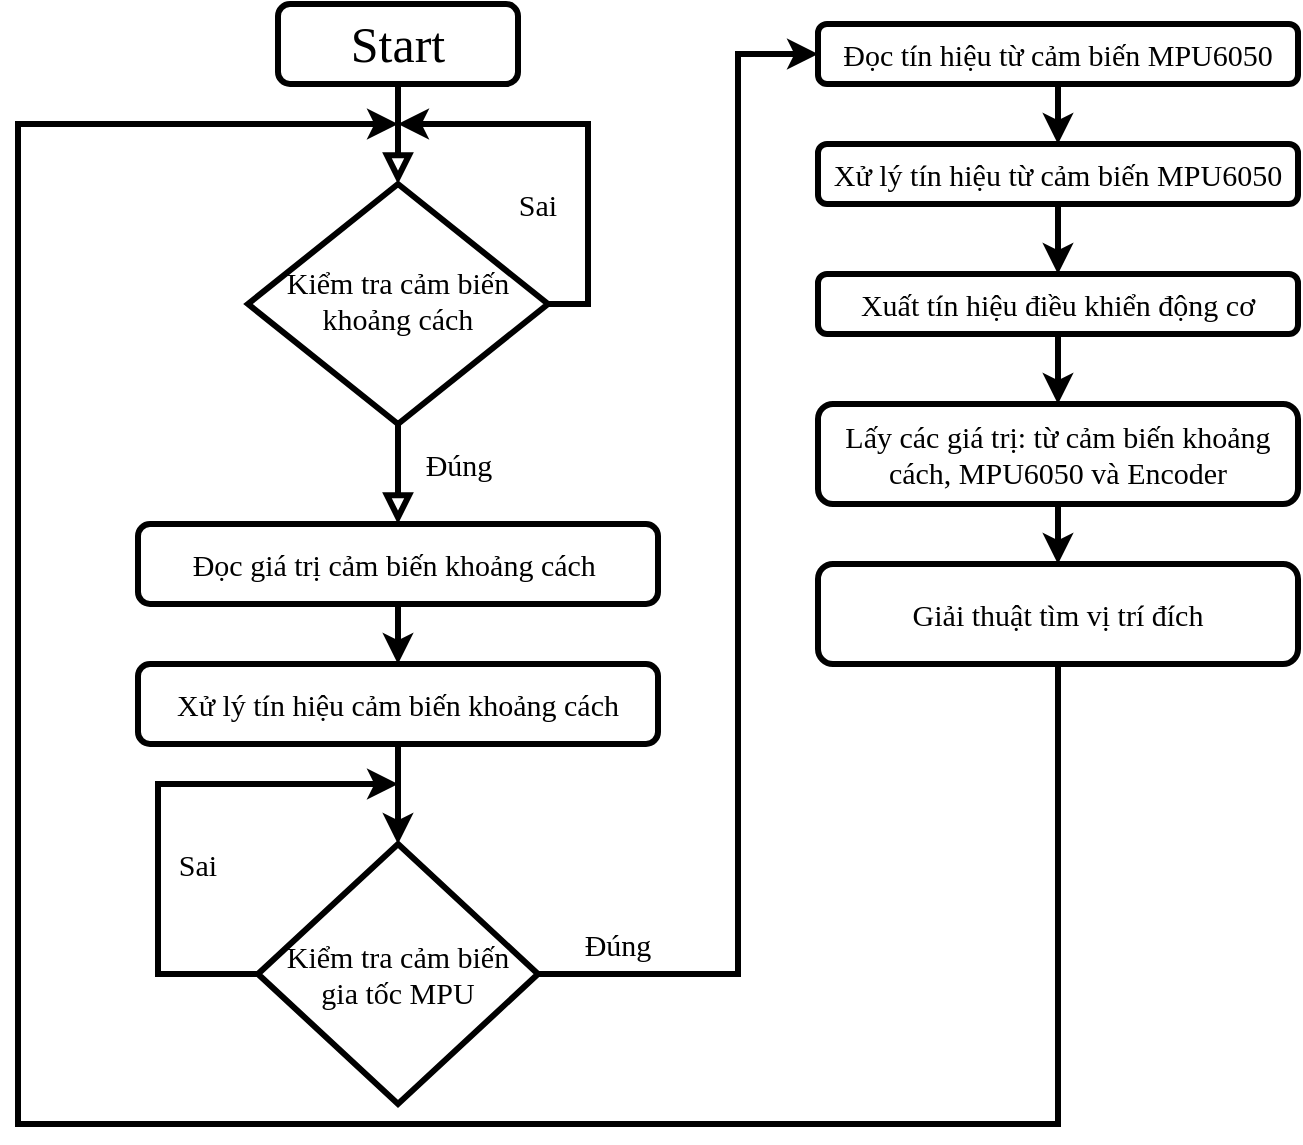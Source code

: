 <mxfile version="13.9.9" type="device"><diagram id="C5RBs43oDa-KdzZeNtuy" name="Page-1"><mxGraphModel dx="852" dy="504" grid="1" gridSize="10" guides="1" tooltips="1" connect="1" arrows="1" fold="1" page="1" pageScale="1" pageWidth="827" pageHeight="1169" math="0" shadow="0"><root><mxCell id="WIyWlLk6GJQsqaUBKTNV-0"/><mxCell id="WIyWlLk6GJQsqaUBKTNV-1" parent="WIyWlLk6GJQsqaUBKTNV-0"/><mxCell id="WIyWlLk6GJQsqaUBKTNV-2" value="" style="rounded=0;html=1;jettySize=auto;orthogonalLoop=1;fontSize=11;endArrow=block;endFill=0;endSize=8;strokeWidth=3;shadow=0;labelBackgroundColor=none;edgeStyle=orthogonalEdgeStyle;fontFamily=Times New Roman;horizontal=1;labelBorderColor=none;" parent="WIyWlLk6GJQsqaUBKTNV-1" source="WIyWlLk6GJQsqaUBKTNV-3" target="WIyWlLk6GJQsqaUBKTNV-6" edge="1"><mxGeometry relative="1" as="geometry"/></mxCell><mxCell id="WIyWlLk6GJQsqaUBKTNV-3" value="&lt;font style=&quot;font-size: 25px&quot;&gt;Start&lt;/font&gt;" style="rounded=1;whiteSpace=wrap;html=1;fontSize=12;glass=0;strokeWidth=3;shadow=0;fontFamily=Times New Roman;horizontal=1;labelBackgroundColor=none;labelBorderColor=none;" parent="WIyWlLk6GJQsqaUBKTNV-1" vertex="1"><mxGeometry x="160" y="80" width="120" height="40" as="geometry"/></mxCell><mxCell id="WIyWlLk6GJQsqaUBKTNV-4" value="&lt;font style=&quot;font-size: 15px&quot;&gt;Đúng&lt;/font&gt;" style="rounded=0;html=1;jettySize=auto;orthogonalLoop=1;fontSize=11;endArrow=block;endFill=0;endSize=8;strokeWidth=3;shadow=0;labelBackgroundColor=none;edgeStyle=orthogonalEdgeStyle;fontFamily=Times New Roman;horizontal=1;labelBorderColor=none;" parent="WIyWlLk6GJQsqaUBKTNV-1" source="WIyWlLk6GJQsqaUBKTNV-6" edge="1"><mxGeometry x="-0.2" y="30" relative="1" as="geometry"><mxPoint as="offset"/><mxPoint x="220.0" y="340" as="targetPoint"/></mxGeometry></mxCell><mxCell id="zxP_3RL1W6nj2Mcuvs7D-0" style="edgeStyle=orthogonalEdgeStyle;rounded=0;orthogonalLoop=1;jettySize=auto;html=1;exitX=1;exitY=0.5;exitDx=0;exitDy=0;fontFamily=Times New Roman;horizontal=1;labelBackgroundColor=none;labelBorderColor=none;strokeWidth=3;" parent="WIyWlLk6GJQsqaUBKTNV-1" source="WIyWlLk6GJQsqaUBKTNV-6" edge="1"><mxGeometry relative="1" as="geometry"><mxPoint x="220" y="140" as="targetPoint"/><Array as="points"><mxPoint x="315" y="230"/><mxPoint x="315" y="140"/><mxPoint x="230" y="140"/></Array></mxGeometry></mxCell><mxCell id="WIyWlLk6GJQsqaUBKTNV-6" value="&lt;font style=&quot;font-size: 15px&quot;&gt;Kiểm tra cảm biến &lt;br&gt;khoảng cách&lt;/font&gt;" style="rhombus;whiteSpace=wrap;html=1;shadow=0;fontFamily=Times New Roman;fontSize=12;align=center;strokeWidth=3;spacing=6;spacingTop=-4;horizontal=1;labelBackgroundColor=none;labelBorderColor=none;" parent="WIyWlLk6GJQsqaUBKTNV-1" vertex="1"><mxGeometry x="145" y="170" width="150" height="120" as="geometry"/></mxCell><mxCell id="zxP_3RL1W6nj2Mcuvs7D-5" value="" style="edgeStyle=orthogonalEdgeStyle;rounded=0;orthogonalLoop=1;jettySize=auto;html=1;fontFamily=Times New Roman;horizontal=1;labelBackgroundColor=none;labelBorderColor=none;strokeWidth=3;" parent="WIyWlLk6GJQsqaUBKTNV-1" source="WIyWlLk6GJQsqaUBKTNV-11" target="zxP_3RL1W6nj2Mcuvs7D-4" edge="1"><mxGeometry relative="1" as="geometry"/></mxCell><mxCell id="WIyWlLk6GJQsqaUBKTNV-11" value="&lt;font style=&quot;font-size: 15px&quot;&gt;Đọc giá trị cảm biến khoảng cách&amp;nbsp;&lt;/font&gt;" style="rounded=1;whiteSpace=wrap;html=1;fontSize=12;glass=0;strokeWidth=3;shadow=0;fontFamily=Times New Roman;horizontal=1;labelBackgroundColor=none;labelBorderColor=none;" parent="WIyWlLk6GJQsqaUBKTNV-1" vertex="1"><mxGeometry x="90" y="340" width="260" height="40" as="geometry"/></mxCell><mxCell id="zxP_3RL1W6nj2Mcuvs7D-1" value="&lt;font style=&quot;font-size: 15px&quot;&gt;Sai&lt;/font&gt;" style="text;html=1;strokeColor=none;fillColor=none;align=center;verticalAlign=middle;whiteSpace=wrap;rounded=0;fontFamily=Times New Roman;horizontal=1;labelBackgroundColor=none;labelBorderColor=none;strokeWidth=3;" parent="WIyWlLk6GJQsqaUBKTNV-1" vertex="1"><mxGeometry x="270" y="170" width="40" height="20" as="geometry"/></mxCell><mxCell id="zxP_3RL1W6nj2Mcuvs7D-8" value="" style="edgeStyle=orthogonalEdgeStyle;rounded=0;orthogonalLoop=1;jettySize=auto;html=1;fontFamily=Times New Roman;horizontal=1;labelBackgroundColor=none;labelBorderColor=none;strokeWidth=3;" parent="WIyWlLk6GJQsqaUBKTNV-1" source="zxP_3RL1W6nj2Mcuvs7D-4" edge="1"><mxGeometry relative="1" as="geometry"><mxPoint x="220.0" y="500" as="targetPoint"/></mxGeometry></mxCell><mxCell id="zxP_3RL1W6nj2Mcuvs7D-4" value="&lt;font style=&quot;font-size: 15px&quot;&gt;Xử lý tín hiệu cảm biến khoảng cách&lt;/font&gt;" style="rounded=1;whiteSpace=wrap;html=1;fontSize=12;glass=0;strokeWidth=3;shadow=0;fontFamily=Times New Roman;horizontal=1;labelBackgroundColor=none;labelBorderColor=none;" parent="WIyWlLk6GJQsqaUBKTNV-1" vertex="1"><mxGeometry x="90" y="410" width="260" height="40" as="geometry"/></mxCell><mxCell id="zxP_3RL1W6nj2Mcuvs7D-12" style="edgeStyle=orthogonalEdgeStyle;rounded=0;orthogonalLoop=1;jettySize=auto;html=1;entryX=0;entryY=0.5;entryDx=0;entryDy=0;fontFamily=Times New Roman;horizontal=1;labelBackgroundColor=none;labelBorderColor=none;strokeWidth=3;" parent="WIyWlLk6GJQsqaUBKTNV-1" source="zxP_3RL1W6nj2Mcuvs7D-9" target="zxP_3RL1W6nj2Mcuvs7D-10" edge="1"><mxGeometry relative="1" as="geometry"><Array as="points"><mxPoint x="390" y="565"/><mxPoint x="390" y="105"/></Array></mxGeometry></mxCell><mxCell id="zxP_3RL1W6nj2Mcuvs7D-13" style="edgeStyle=orthogonalEdgeStyle;rounded=0;orthogonalLoop=1;jettySize=auto;html=1;fontFamily=Times New Roman;horizontal=1;labelBackgroundColor=none;labelBorderColor=none;strokeWidth=3;" parent="WIyWlLk6GJQsqaUBKTNV-1" source="zxP_3RL1W6nj2Mcuvs7D-9" edge="1"><mxGeometry relative="1" as="geometry"><mxPoint x="220" y="470" as="targetPoint"/><Array as="points"><mxPoint x="100" y="565"/><mxPoint x="100" y="470"/></Array></mxGeometry></mxCell><mxCell id="zxP_3RL1W6nj2Mcuvs7D-9" value="&lt;font style=&quot;font-size: 15px&quot;&gt;Kiểm tra cảm biến &lt;br&gt;gia tốc MPU&lt;/font&gt;" style="rhombus;whiteSpace=wrap;html=1;fontFamily=Times New Roman;horizontal=1;labelBackgroundColor=none;labelBorderColor=none;strokeWidth=3;" parent="WIyWlLk6GJQsqaUBKTNV-1" vertex="1"><mxGeometry x="150" y="500" width="140" height="130" as="geometry"/></mxCell><mxCell id="zxP_3RL1W6nj2Mcuvs7D-18" style="edgeStyle=orthogonalEdgeStyle;rounded=0;orthogonalLoop=1;jettySize=auto;html=1;exitX=0.5;exitY=1;exitDx=0;exitDy=0;entryX=0.5;entryY=0;entryDx=0;entryDy=0;fontFamily=Times New Roman;horizontal=1;labelBackgroundColor=none;labelBorderColor=none;strokeWidth=3;" parent="WIyWlLk6GJQsqaUBKTNV-1" source="zxP_3RL1W6nj2Mcuvs7D-10" target="zxP_3RL1W6nj2Mcuvs7D-16" edge="1"><mxGeometry relative="1" as="geometry"/></mxCell><mxCell id="zxP_3RL1W6nj2Mcuvs7D-10" value="&lt;font style=&quot;font-size: 15px&quot;&gt;Đọc tín hiệu từ cảm biến MPU6050&lt;/font&gt;" style="rounded=1;whiteSpace=wrap;html=1;fontFamily=Times New Roman;horizontal=1;labelBackgroundColor=none;labelBorderColor=none;strokeWidth=3;" parent="WIyWlLk6GJQsqaUBKTNV-1" vertex="1"><mxGeometry x="430" y="90" width="240" height="30" as="geometry"/></mxCell><mxCell id="zxP_3RL1W6nj2Mcuvs7D-14" value="&lt;font style=&quot;font-size: 15px&quot;&gt;Sai&lt;/font&gt;" style="text;html=1;strokeColor=none;fillColor=none;align=center;verticalAlign=middle;whiteSpace=wrap;rounded=0;fontFamily=Times New Roman;horizontal=1;labelBackgroundColor=none;labelBorderColor=none;strokeWidth=3;" parent="WIyWlLk6GJQsqaUBKTNV-1" vertex="1"><mxGeometry x="100" y="500" width="40" height="20" as="geometry"/></mxCell><mxCell id="zxP_3RL1W6nj2Mcuvs7D-15" value="&lt;font style=&quot;font-size: 15px&quot;&gt;Đúng&lt;/font&gt;" style="text;html=1;strokeColor=none;fillColor=none;align=center;verticalAlign=middle;whiteSpace=wrap;rounded=0;fontFamily=Times New Roman;horizontal=1;labelBackgroundColor=none;labelBorderColor=none;strokeWidth=3;" parent="WIyWlLk6GJQsqaUBKTNV-1" vertex="1"><mxGeometry x="310" y="540" width="40" height="20" as="geometry"/></mxCell><mxCell id="zxP_3RL1W6nj2Mcuvs7D-20" style="edgeStyle=orthogonalEdgeStyle;rounded=0;orthogonalLoop=1;jettySize=auto;html=1;exitX=0.5;exitY=1;exitDx=0;exitDy=0;entryX=0.5;entryY=0;entryDx=0;entryDy=0;fontFamily=Times New Roman;horizontal=1;labelBackgroundColor=none;labelBorderColor=none;strokeWidth=3;" parent="WIyWlLk6GJQsqaUBKTNV-1" source="zxP_3RL1W6nj2Mcuvs7D-16" target="zxP_3RL1W6nj2Mcuvs7D-19" edge="1"><mxGeometry relative="1" as="geometry"><mxPoint x="549.931" y="180" as="targetPoint"/></mxGeometry></mxCell><mxCell id="zxP_3RL1W6nj2Mcuvs7D-16" value="&lt;font style=&quot;font-size: 15px&quot;&gt;Xử lý tín hiệu từ cảm biến MPU6050&lt;/font&gt;" style="rounded=1;whiteSpace=wrap;html=1;fontFamily=Times New Roman;horizontal=1;labelBackgroundColor=none;labelBorderColor=none;strokeWidth=3;" parent="WIyWlLk6GJQsqaUBKTNV-1" vertex="1"><mxGeometry x="430" y="150" width="240" height="30" as="geometry"/></mxCell><mxCell id="zxP_3RL1W6nj2Mcuvs7D-22" style="edgeStyle=orthogonalEdgeStyle;rounded=0;orthogonalLoop=1;jettySize=auto;html=1;exitX=0.5;exitY=1;exitDx=0;exitDy=0;entryX=0.5;entryY=0;entryDx=0;entryDy=0;fontFamily=Times New Roman;horizontal=1;labelBackgroundColor=none;labelBorderColor=none;strokeWidth=3;" parent="WIyWlLk6GJQsqaUBKTNV-1" source="zxP_3RL1W6nj2Mcuvs7D-19" target="zxP_3RL1W6nj2Mcuvs7D-21" edge="1"><mxGeometry relative="1" as="geometry"/></mxCell><mxCell id="zxP_3RL1W6nj2Mcuvs7D-19" value="&lt;font style=&quot;font-size: 15px&quot;&gt;Xuất tín hiệu điều khiển động cơ&lt;/font&gt;" style="rounded=1;whiteSpace=wrap;html=1;fontFamily=Times New Roman;horizontal=1;labelBackgroundColor=none;labelBorderColor=none;strokeWidth=3;" parent="WIyWlLk6GJQsqaUBKTNV-1" vertex="1"><mxGeometry x="430" y="215" width="240" height="30" as="geometry"/></mxCell><mxCell id="nsLOBJQcyFaShqLEdoQU-2" value="" style="edgeStyle=orthogonalEdgeStyle;rounded=0;orthogonalLoop=1;jettySize=auto;html=1;strokeWidth=3;" edge="1" parent="WIyWlLk6GJQsqaUBKTNV-1" source="zxP_3RL1W6nj2Mcuvs7D-21" target="nsLOBJQcyFaShqLEdoQU-1"><mxGeometry relative="1" as="geometry"/></mxCell><mxCell id="zxP_3RL1W6nj2Mcuvs7D-21" value="&lt;font style=&quot;font-size: 15px&quot;&gt;Lấy các giá trị: từ cảm biến khoảng cách, MPU6050 và Encoder&lt;/font&gt;" style="rounded=1;whiteSpace=wrap;html=1;fontFamily=Times New Roman;horizontal=1;labelBackgroundColor=none;labelBorderColor=none;strokeWidth=3;" parent="WIyWlLk6GJQsqaUBKTNV-1" vertex="1"><mxGeometry x="430" y="280" width="240" height="50" as="geometry"/></mxCell><mxCell id="nsLOBJQcyFaShqLEdoQU-3" style="edgeStyle=orthogonalEdgeStyle;rounded=0;orthogonalLoop=1;jettySize=auto;html=1;strokeWidth=3;" edge="1" parent="WIyWlLk6GJQsqaUBKTNV-1" source="nsLOBJQcyFaShqLEdoQU-1"><mxGeometry relative="1" as="geometry"><mxPoint x="220" y="140" as="targetPoint"/><Array as="points"><mxPoint x="550" y="640"/><mxPoint x="30" y="640"/><mxPoint x="30" y="140"/></Array></mxGeometry></mxCell><mxCell id="nsLOBJQcyFaShqLEdoQU-1" value="&lt;font style=&quot;font-size: 15px&quot;&gt;Giải thuật tìm vị trí đích&lt;/font&gt;" style="rounded=1;whiteSpace=wrap;html=1;fontFamily=Times New Roman;horizontal=1;labelBackgroundColor=none;labelBorderColor=none;strokeWidth=3;" vertex="1" parent="WIyWlLk6GJQsqaUBKTNV-1"><mxGeometry x="430" y="360" width="240" height="50" as="geometry"/></mxCell></root></mxGraphModel></diagram></mxfile>